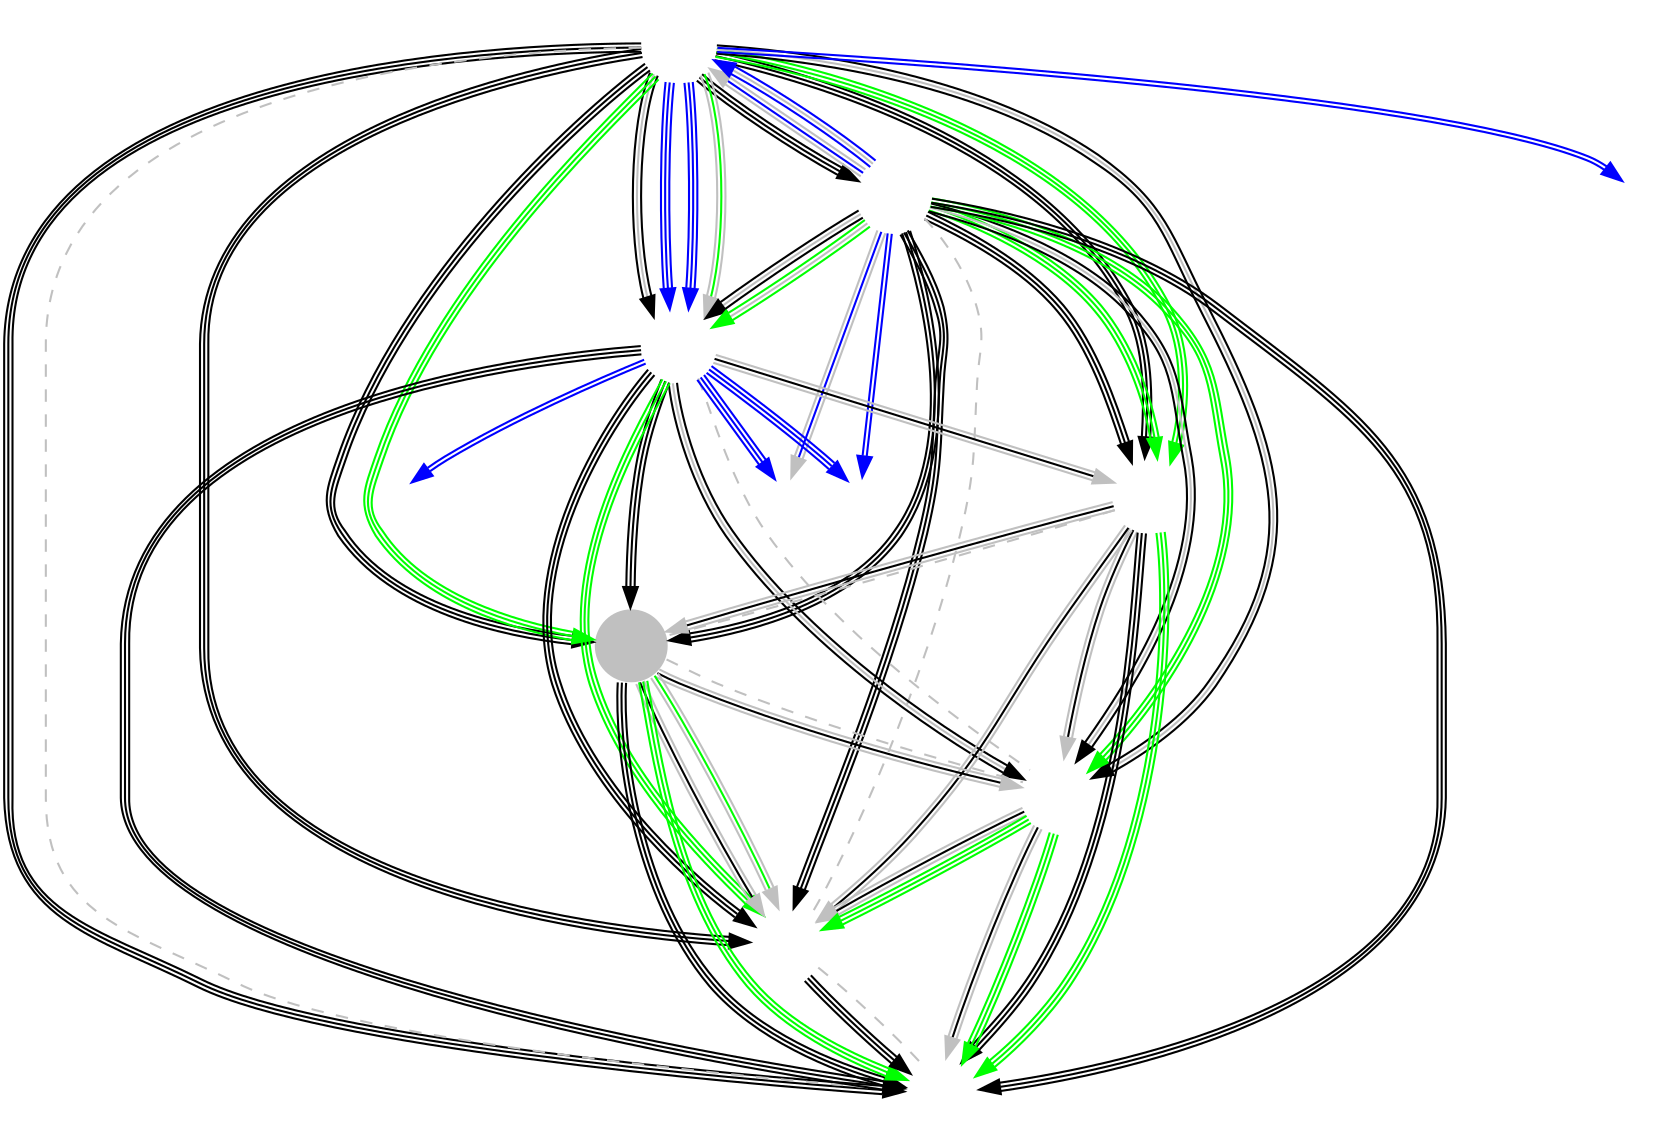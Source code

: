// vim: set ts=5 sw=5:
digraph KR {
	node [shape=circle fixedsize=true width=.5 label="" color="white" margin=0.5];
	imagepath="logos/";
	L5	[ image="l5.png" ]
	MVPB	[ image="mvp-black.png" ]
	TP	[ image="tempest.png" ]
	MTY	[ image="mighty.png" ]
	GG	[ image="gg.png" style="filled" fillcolor="gray" ]
	MVPM	[ image="mvp-miracle.png" ]
	BLS	[ image="blossom.png" ]
	RVN	[ image="raven.png" ]

	/* Week 1 */
	L5	->	BLS		[ color="black:black:black" ]
	MTY	->	MVPM		[ color="gray:black:gray" ]
	MVPB	->	TP		[ color="black:gray:black" ]
	MVPB	->	RVN		[ color="black:black:black" ]
	TP	->	GG		[ color="black:black:black" ]
	L5	->	MTY		[ color="black:black:black" ]
	MTY	->	GG		[ color="gray:black:gray" ]
	L5	->	RVN		[ color="black:black:black" ]
	MVPM	->	BLS		[ color="gray:black:gray" ]

	/* Week 2 */
	TP	->	MVPM		[ color="black:gray:black" ]
	MVPB	->	BLS		[ color="black:black:black" ]
	GG	->	RVN		[ color="black:black:black" ]
	MTY	->	RVN		[ color="black:black:black" ]
	L5	->	MVPM		[ color="black:gray:black" ]
	TP	->	BLS		[ color="black:black:black" ]
	TP	->	MTY		[ color="gray:black:gray" ]
	L5	->	GG		[ color="black:black:black" ]
	MVPB	->	MVPM		[ color="black:gray:black" ]

	/* Week 3 */
	BLS	->	RVN		[ color="black:black:black" ]
	MVPB	->	GG		[ color="black:black:black" ]
	L5	->	TP		[ color="black:gray:black" ]
	MVPB	->	MTY		[ color="black:black:black" ]
	GG	->	BLS		[ color="gray:black:gray" ]
	MVPM	->	RVN		[ color="gray:black:gray" ]

	/* Week 4 */
	L5	->	MVPB		[ color="black:black:black" ]
	TP	->	RVN		[ color="black:black:black" ]
	GG	->	MVPM		[ color="gray:black:gray" ]
	MTY	->	BLS		[ color="gray:black:gray" ]

	/*** Eastern Clash ***/
	node [ width="0.25" ]
	eStar	[ image="estar-gaming.png" ]
	SPT	[ image="super-perfect-team.png" ]
	Zero	[ image="zero.png" ]
	RSG	[ image="resurgence.png" ]
/*
	TFC	[ image="tfc.png" ]
*/

	/* Upper Bracket: Round 1 */
	L5	->	RSG	[ color="blue:blue" ]
	TP	->	Zero	[ color="blue:blue" ]
/*
	eStar	->	TFC	[ color="blue:blue" ]
*/
	MVPB	->	SPT	[ color="blue:blue" ]

	/* Lower Bracket: Round 1 */
/*
	Zero	->	RSG	[ color="blue:blue" ]
	SPT	->	TFC	[ color="blue:blue" ]
*/

	/* Upper Bracket: Round 2 */
	L5	->	TP	[ color="blue:blue:blue" ]
	MVPB	->	eStar	[ color="gray:blue:gray" ]

	/* Lower Bracket: Round 2 */
/*
	eStar	->	Zero	[ color="blue:blue:blue" ]
*/
	TP	->	SPT	[ color="blue:blue:blue" ]

	/* Lower Bracket: Round 3 */
	TP	->	eStar	[ color="blue:blue:blue" ]

	/* Upper Bracket: Round 3 */
	MVPB	->	L5	[ color="gray:blue:gray" ]

	/* Lower Bracket: Round 4 */
	L5	->	TP	[ color="blue:blue:blue" ]

	/* Upper Bracket: Round 4 */
	MVPB	->	L5	[ color="blue:gray:blue" ]

	/* Week 6 */
	MVPB	->	TP	[ color="green:gray:green" ]
	MVPM	->	BLS	[ color="green:green:green" ]
	GG	->	RVN	[ color="green:green:green" ]
	L5	->	MTY	[ color="green:green:green" ]
	L5	->	GG	[ color="green:green:green" ]
	TP	->	BLS	[ color="green:green:green" ]

	/* Week 7 */
	MVPM	->	RVN	[ color="green:green:green" ]
	GG	->	BLS	[ color="gray:green:gray" ]
	MVPB	->	MTY	[ color="green:green:green" ]
	L5	->	TP	[ color="gray:green:gray" ]
	MVPB	->	MVPM	[ color="green:green:green" ]
	MTY	->	RVN	[ color="green:green:green" ]

	edge [ color="gray" dir="none" constraint="false" style="dashed"]

	/* Week 8 */
	L5	->	RVN
	MVPB	->	BLS
	TP	->	MVPM
	MTY	->	GG
	BLS	->	RVN
	GG	->	MVPM
	
}
